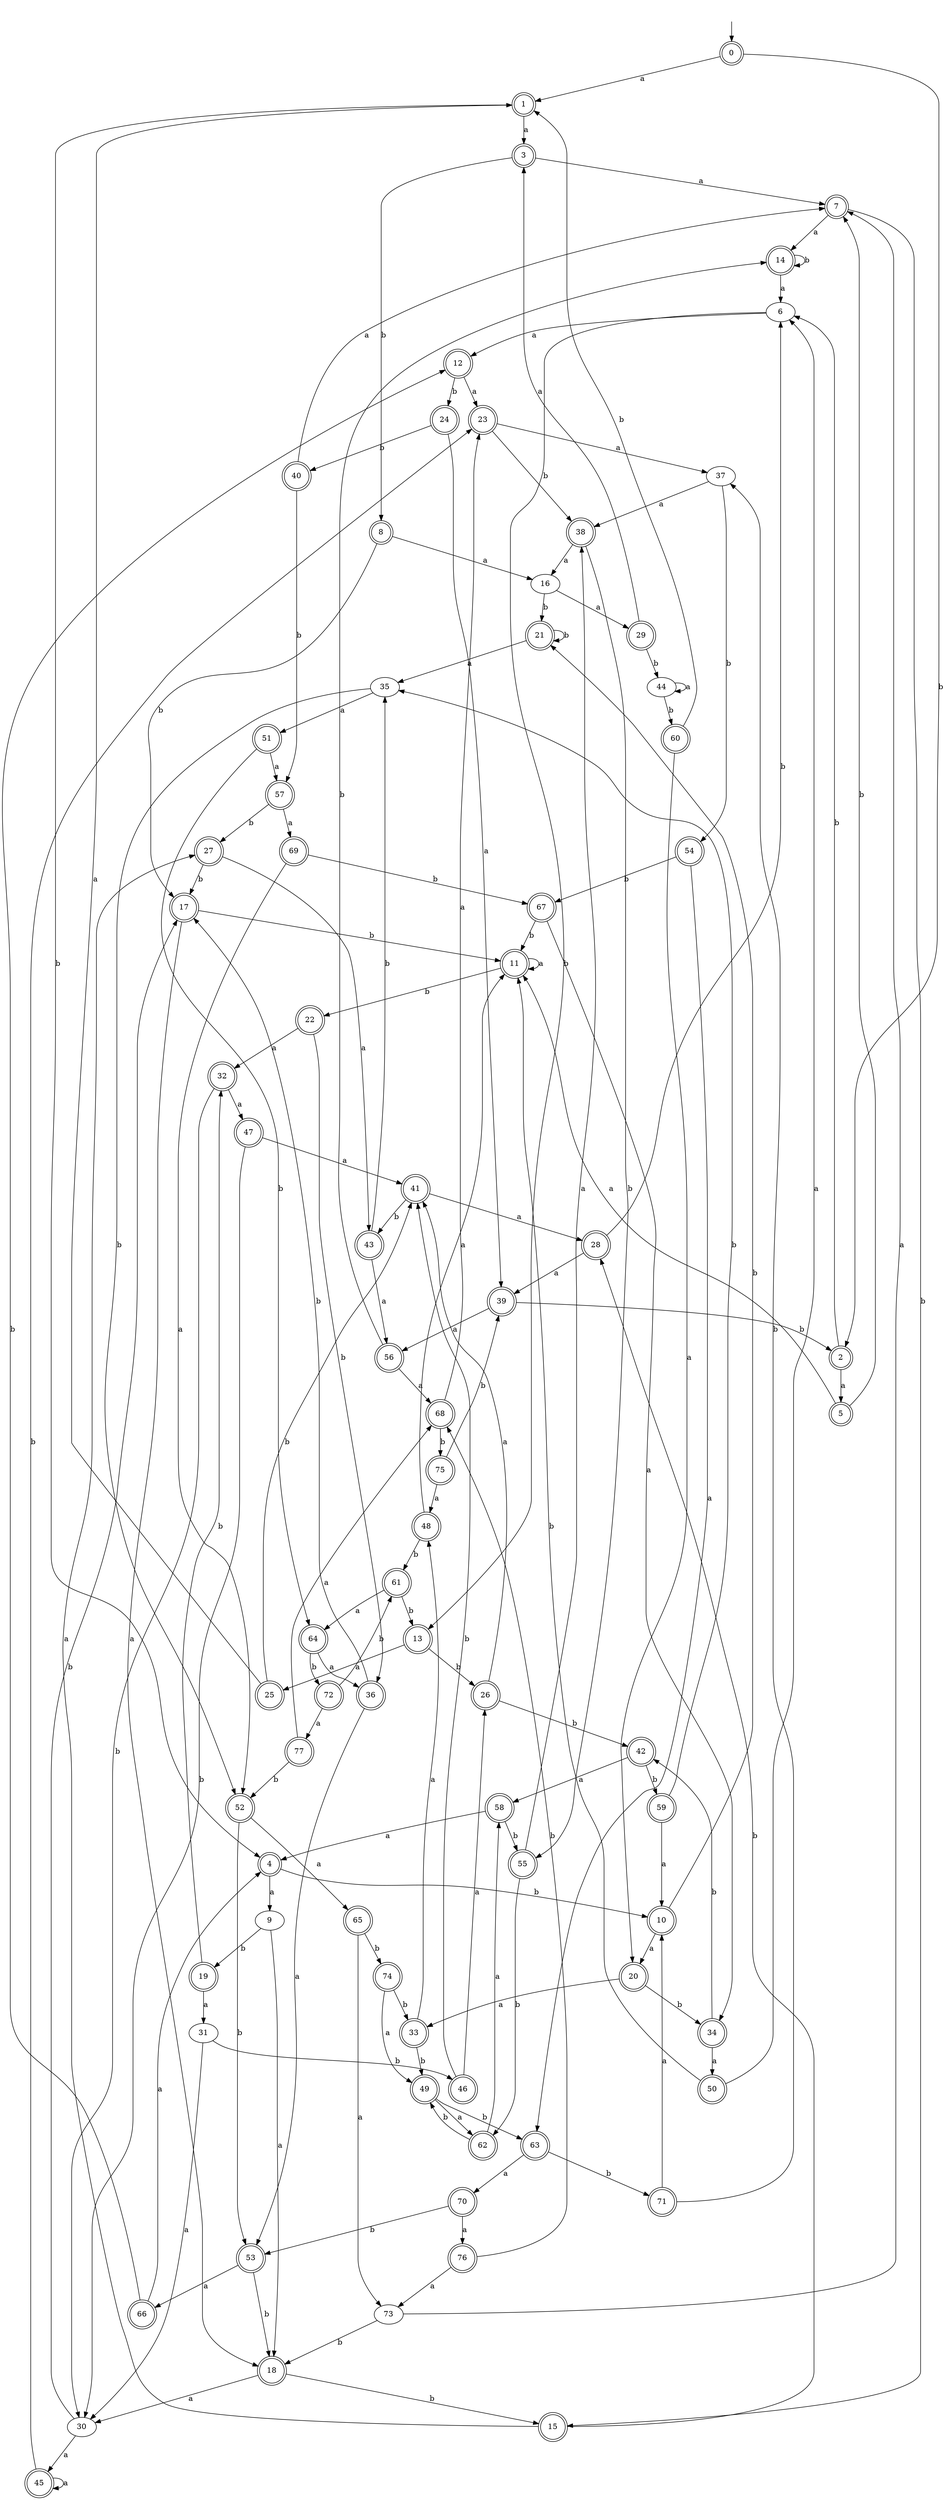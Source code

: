 digraph RandomDFA {
  __start0 [label="", shape=none];
  __start0 -> 0 [label=""];
  0 [shape=circle] [shape=doublecircle]
  0 -> 1 [label="a"]
  0 -> 2 [label="b"]
  1 [shape=doublecircle]
  1 -> 3 [label="a"]
  1 -> 4 [label="b"]
  2 [shape=doublecircle]
  2 -> 5 [label="a"]
  2 -> 6 [label="b"]
  3 [shape=doublecircle]
  3 -> 7 [label="a"]
  3 -> 8 [label="b"]
  4 [shape=doublecircle]
  4 -> 9 [label="a"]
  4 -> 10 [label="b"]
  5 [shape=doublecircle]
  5 -> 11 [label="a"]
  5 -> 7 [label="b"]
  6
  6 -> 12 [label="a"]
  6 -> 13 [label="b"]
  7 [shape=doublecircle]
  7 -> 14 [label="a"]
  7 -> 15 [label="b"]
  8 [shape=doublecircle]
  8 -> 16 [label="a"]
  8 -> 17 [label="b"]
  9
  9 -> 18 [label="a"]
  9 -> 19 [label="b"]
  10 [shape=doublecircle]
  10 -> 20 [label="a"]
  10 -> 21 [label="b"]
  11 [shape=doublecircle]
  11 -> 11 [label="a"]
  11 -> 22 [label="b"]
  12 [shape=doublecircle]
  12 -> 23 [label="a"]
  12 -> 24 [label="b"]
  13 [shape=doublecircle]
  13 -> 25 [label="a"]
  13 -> 26 [label="b"]
  14 [shape=doublecircle]
  14 -> 6 [label="a"]
  14 -> 14 [label="b"]
  15 [shape=doublecircle]
  15 -> 27 [label="a"]
  15 -> 28 [label="b"]
  16
  16 -> 29 [label="a"]
  16 -> 21 [label="b"]
  17 [shape=doublecircle]
  17 -> 18 [label="a"]
  17 -> 11 [label="b"]
  18 [shape=doublecircle]
  18 -> 30 [label="a"]
  18 -> 15 [label="b"]
  19 [shape=doublecircle]
  19 -> 31 [label="a"]
  19 -> 32 [label="b"]
  20 [shape=doublecircle]
  20 -> 33 [label="a"]
  20 -> 34 [label="b"]
  21 [shape=doublecircle]
  21 -> 35 [label="a"]
  21 -> 21 [label="b"]
  22 [shape=doublecircle]
  22 -> 32 [label="a"]
  22 -> 36 [label="b"]
  23 [shape=doublecircle]
  23 -> 37 [label="a"]
  23 -> 38 [label="b"]
  24 [shape=doublecircle]
  24 -> 39 [label="a"]
  24 -> 40 [label="b"]
  25 [shape=doublecircle]
  25 -> 1 [label="a"]
  25 -> 41 [label="b"]
  26 [shape=doublecircle]
  26 -> 41 [label="a"]
  26 -> 42 [label="b"]
  27 [shape=doublecircle]
  27 -> 43 [label="a"]
  27 -> 17 [label="b"]
  28 [shape=doublecircle]
  28 -> 39 [label="a"]
  28 -> 6 [label="b"]
  29 [shape=doublecircle]
  29 -> 3 [label="a"]
  29 -> 44 [label="b"]
  30
  30 -> 45 [label="a"]
  30 -> 17 [label="b"]
  31
  31 -> 30 [label="a"]
  31 -> 46 [label="b"]
  32 [shape=doublecircle]
  32 -> 47 [label="a"]
  32 -> 30 [label="b"]
  33 [shape=doublecircle]
  33 -> 48 [label="a"]
  33 -> 49 [label="b"]
  34 [shape=doublecircle]
  34 -> 50 [label="a"]
  34 -> 42 [label="b"]
  35
  35 -> 51 [label="a"]
  35 -> 52 [label="b"]
  36 [shape=doublecircle]
  36 -> 53 [label="a"]
  36 -> 17 [label="b"]
  37
  37 -> 38 [label="a"]
  37 -> 54 [label="b"]
  38 [shape=doublecircle]
  38 -> 16 [label="a"]
  38 -> 55 [label="b"]
  39 [shape=doublecircle]
  39 -> 56 [label="a"]
  39 -> 2 [label="b"]
  40 [shape=doublecircle]
  40 -> 7 [label="a"]
  40 -> 57 [label="b"]
  41 [shape=doublecircle]
  41 -> 28 [label="a"]
  41 -> 43 [label="b"]
  42 [shape=doublecircle]
  42 -> 58 [label="a"]
  42 -> 59 [label="b"]
  43 [shape=doublecircle]
  43 -> 56 [label="a"]
  43 -> 35 [label="b"]
  44
  44 -> 44 [label="a"]
  44 -> 60 [label="b"]
  45 [shape=doublecircle]
  45 -> 45 [label="a"]
  45 -> 23 [label="b"]
  46 [shape=doublecircle]
  46 -> 26 [label="a"]
  46 -> 41 [label="b"]
  47 [shape=doublecircle]
  47 -> 41 [label="a"]
  47 -> 30 [label="b"]
  48 [shape=doublecircle]
  48 -> 11 [label="a"]
  48 -> 61 [label="b"]
  49 [shape=doublecircle]
  49 -> 62 [label="a"]
  49 -> 63 [label="b"]
  50 [shape=doublecircle]
  50 -> 6 [label="a"]
  50 -> 11 [label="b"]
  51 [shape=doublecircle]
  51 -> 57 [label="a"]
  51 -> 64 [label="b"]
  52 [shape=doublecircle]
  52 -> 65 [label="a"]
  52 -> 53 [label="b"]
  53 [shape=doublecircle]
  53 -> 66 [label="a"]
  53 -> 18 [label="b"]
  54 [shape=doublecircle]
  54 -> 63 [label="a"]
  54 -> 67 [label="b"]
  55 [shape=doublecircle]
  55 -> 38 [label="a"]
  55 -> 62 [label="b"]
  56 [shape=doublecircle]
  56 -> 68 [label="a"]
  56 -> 14 [label="b"]
  57 [shape=doublecircle]
  57 -> 69 [label="a"]
  57 -> 27 [label="b"]
  58 [shape=doublecircle]
  58 -> 4 [label="a"]
  58 -> 55 [label="b"]
  59 [shape=doublecircle]
  59 -> 10 [label="a"]
  59 -> 35 [label="b"]
  60 [shape=doublecircle]
  60 -> 20 [label="a"]
  60 -> 1 [label="b"]
  61 [shape=doublecircle]
  61 -> 64 [label="a"]
  61 -> 13 [label="b"]
  62 [shape=doublecircle]
  62 -> 58 [label="a"]
  62 -> 49 [label="b"]
  63 [shape=doublecircle]
  63 -> 70 [label="a"]
  63 -> 71 [label="b"]
  64 [shape=doublecircle]
  64 -> 36 [label="a"]
  64 -> 72 [label="b"]
  65 [shape=doublecircle]
  65 -> 73 [label="a"]
  65 -> 74 [label="b"]
  66 [shape=doublecircle]
  66 -> 4 [label="a"]
  66 -> 12 [label="b"]
  67 [shape=doublecircle]
  67 -> 34 [label="a"]
  67 -> 11 [label="b"]
  68 [shape=doublecircle]
  68 -> 23 [label="a"]
  68 -> 75 [label="b"]
  69 [shape=doublecircle]
  69 -> 52 [label="a"]
  69 -> 67 [label="b"]
  70 [shape=doublecircle]
  70 -> 76 [label="a"]
  70 -> 53 [label="b"]
  71 [shape=doublecircle]
  71 -> 10 [label="a"]
  71 -> 37 [label="b"]
  72 [shape=doublecircle]
  72 -> 77 [label="a"]
  72 -> 61 [label="b"]
  73
  73 -> 7 [label="a"]
  73 -> 18 [label="b"]
  74 [shape=doublecircle]
  74 -> 49 [label="a"]
  74 -> 33 [label="b"]
  75 [shape=doublecircle]
  75 -> 48 [label="a"]
  75 -> 39 [label="b"]
  76 [shape=doublecircle]
  76 -> 73 [label="a"]
  76 -> 68 [label="b"]
  77 [shape=doublecircle]
  77 -> 68 [label="a"]
  77 -> 52 [label="b"]
}

